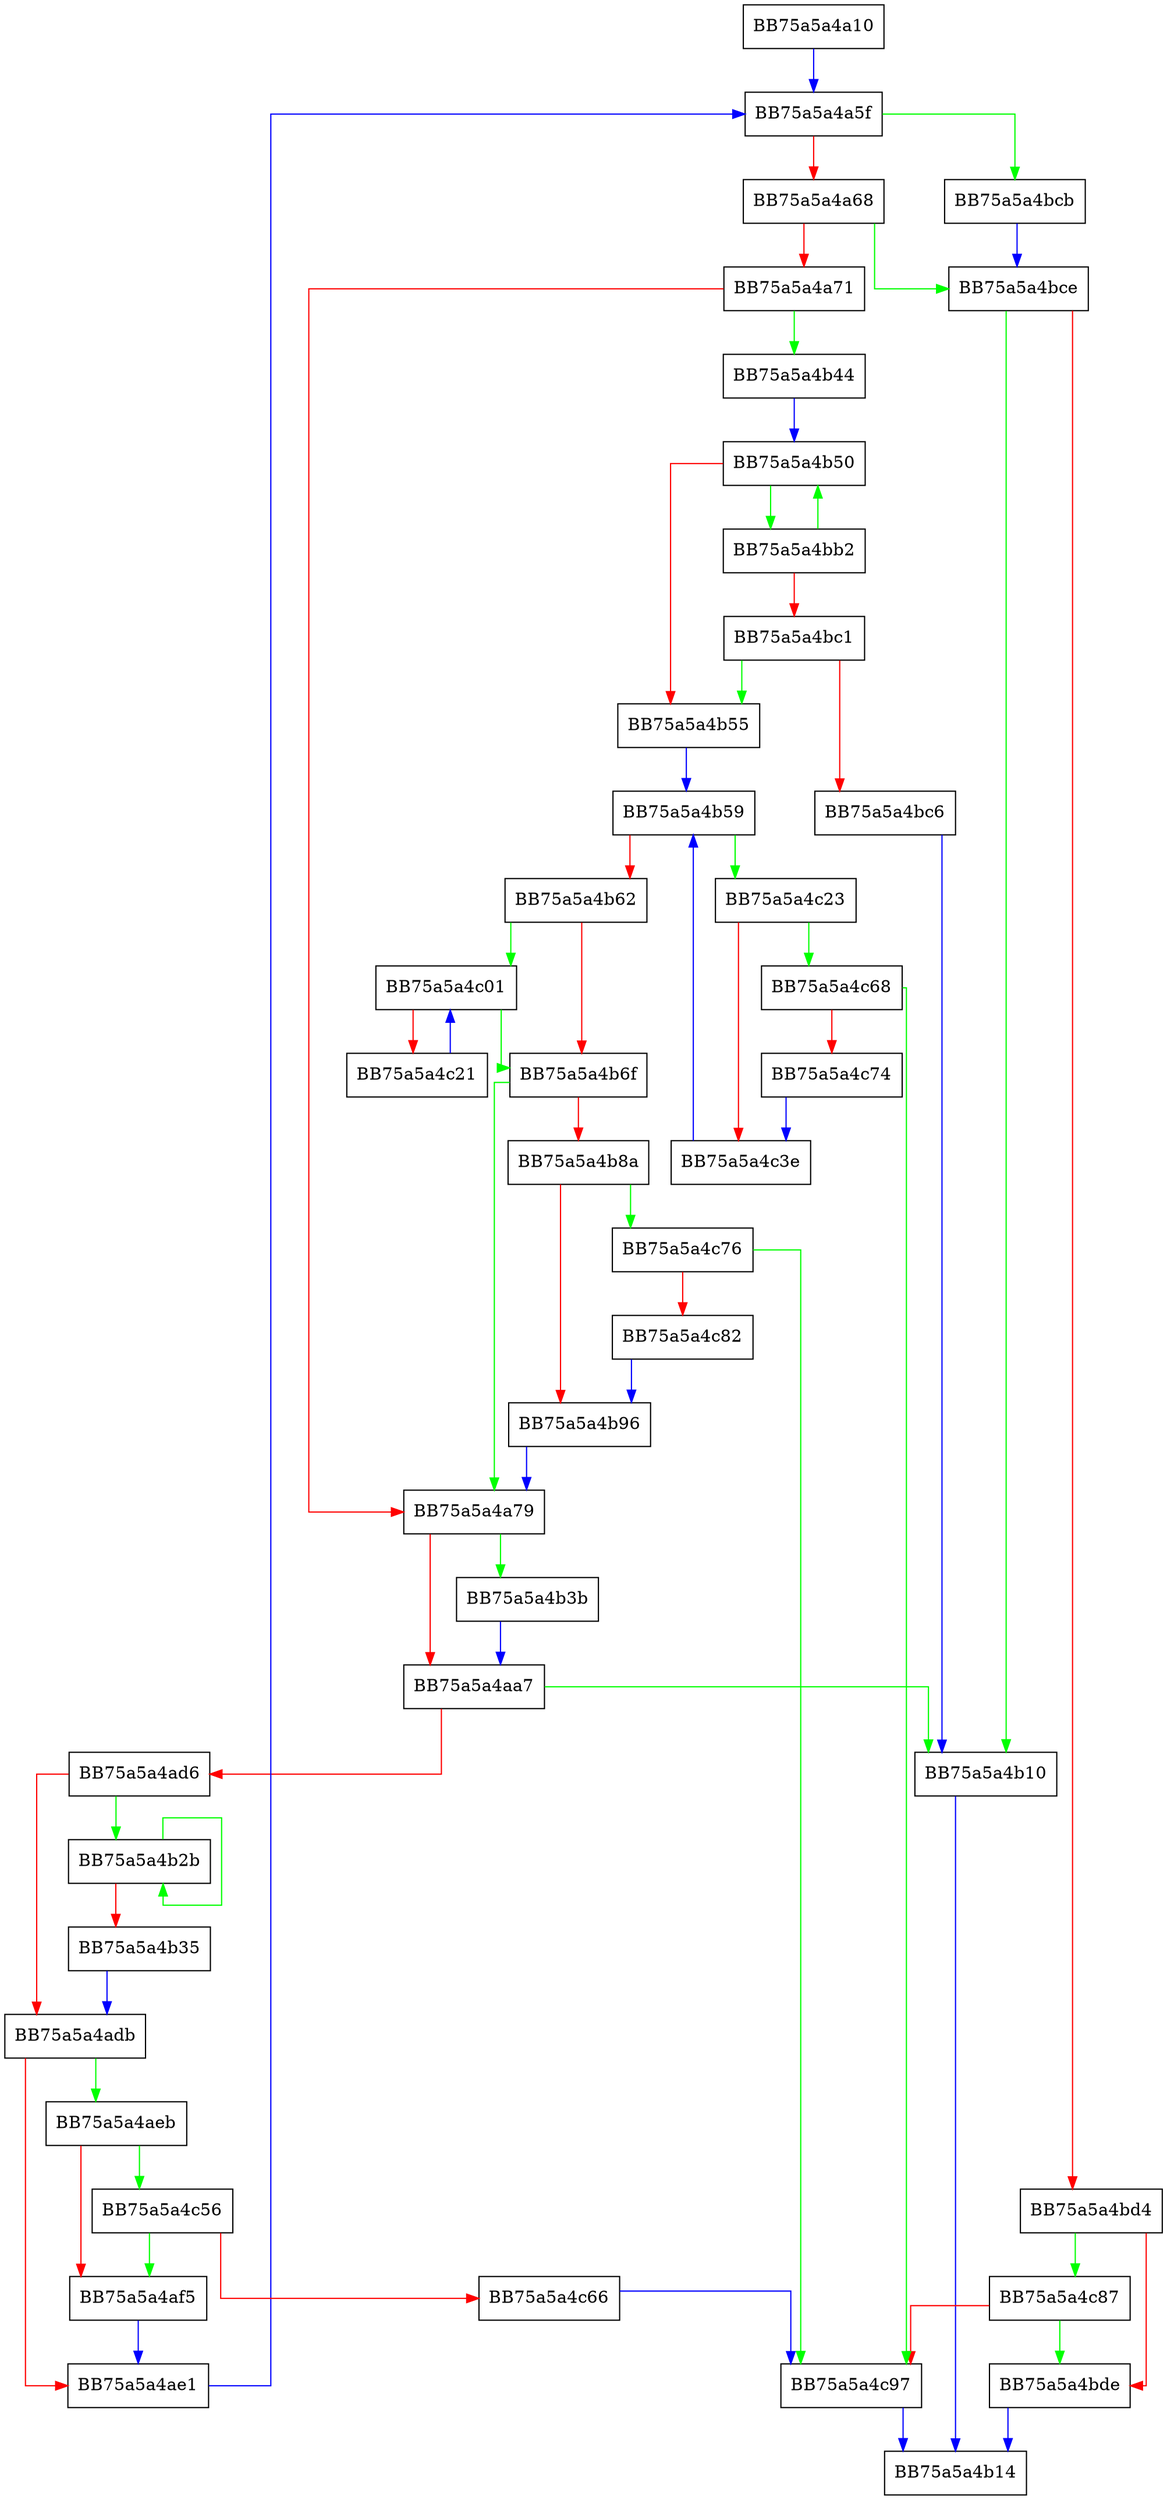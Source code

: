 digraph FSE_writeNCount_generic {
  node [shape="box"];
  graph [splines=ortho];
  BB75a5a4a10 -> BB75a5a4a5f [color="blue"];
  BB75a5a4a5f -> BB75a5a4bcb [color="green"];
  BB75a5a4a5f -> BB75a5a4a68 [color="red"];
  BB75a5a4a68 -> BB75a5a4bce [color="green"];
  BB75a5a4a68 -> BB75a5a4a71 [color="red"];
  BB75a5a4a71 -> BB75a5a4b44 [color="green"];
  BB75a5a4a71 -> BB75a5a4a79 [color="red"];
  BB75a5a4a79 -> BB75a5a4b3b [color="green"];
  BB75a5a4a79 -> BB75a5a4aa7 [color="red"];
  BB75a5a4aa7 -> BB75a5a4b10 [color="green"];
  BB75a5a4aa7 -> BB75a5a4ad6 [color="red"];
  BB75a5a4ad6 -> BB75a5a4b2b [color="green"];
  BB75a5a4ad6 -> BB75a5a4adb [color="red"];
  BB75a5a4adb -> BB75a5a4aeb [color="green"];
  BB75a5a4adb -> BB75a5a4ae1 [color="red"];
  BB75a5a4ae1 -> BB75a5a4a5f [color="blue"];
  BB75a5a4aeb -> BB75a5a4c56 [color="green"];
  BB75a5a4aeb -> BB75a5a4af5 [color="red"];
  BB75a5a4af5 -> BB75a5a4ae1 [color="blue"];
  BB75a5a4b10 -> BB75a5a4b14 [color="blue"];
  BB75a5a4b2b -> BB75a5a4b2b [color="green"];
  BB75a5a4b2b -> BB75a5a4b35 [color="red"];
  BB75a5a4b35 -> BB75a5a4adb [color="blue"];
  BB75a5a4b3b -> BB75a5a4aa7 [color="blue"];
  BB75a5a4b44 -> BB75a5a4b50 [color="blue"];
  BB75a5a4b50 -> BB75a5a4bb2 [color="green"];
  BB75a5a4b50 -> BB75a5a4b55 [color="red"];
  BB75a5a4b55 -> BB75a5a4b59 [color="blue"];
  BB75a5a4b59 -> BB75a5a4c23 [color="green"];
  BB75a5a4b59 -> BB75a5a4b62 [color="red"];
  BB75a5a4b62 -> BB75a5a4c01 [color="green"];
  BB75a5a4b62 -> BB75a5a4b6f [color="red"];
  BB75a5a4b6f -> BB75a5a4a79 [color="green"];
  BB75a5a4b6f -> BB75a5a4b8a [color="red"];
  BB75a5a4b8a -> BB75a5a4c76 [color="green"];
  BB75a5a4b8a -> BB75a5a4b96 [color="red"];
  BB75a5a4b96 -> BB75a5a4a79 [color="blue"];
  BB75a5a4bb2 -> BB75a5a4b50 [color="green"];
  BB75a5a4bb2 -> BB75a5a4bc1 [color="red"];
  BB75a5a4bc1 -> BB75a5a4b55 [color="green"];
  BB75a5a4bc1 -> BB75a5a4bc6 [color="red"];
  BB75a5a4bc6 -> BB75a5a4b10 [color="blue"];
  BB75a5a4bcb -> BB75a5a4bce [color="blue"];
  BB75a5a4bce -> BB75a5a4b10 [color="green"];
  BB75a5a4bce -> BB75a5a4bd4 [color="red"];
  BB75a5a4bd4 -> BB75a5a4c87 [color="green"];
  BB75a5a4bd4 -> BB75a5a4bde [color="red"];
  BB75a5a4bde -> BB75a5a4b14 [color="blue"];
  BB75a5a4c01 -> BB75a5a4b6f [color="green"];
  BB75a5a4c01 -> BB75a5a4c21 [color="red"];
  BB75a5a4c21 -> BB75a5a4c01 [color="blue"];
  BB75a5a4c23 -> BB75a5a4c68 [color="green"];
  BB75a5a4c23 -> BB75a5a4c3e [color="red"];
  BB75a5a4c3e -> BB75a5a4b59 [color="blue"];
  BB75a5a4c56 -> BB75a5a4af5 [color="green"];
  BB75a5a4c56 -> BB75a5a4c66 [color="red"];
  BB75a5a4c66 -> BB75a5a4c97 [color="blue"];
  BB75a5a4c68 -> BB75a5a4c97 [color="green"];
  BB75a5a4c68 -> BB75a5a4c74 [color="red"];
  BB75a5a4c74 -> BB75a5a4c3e [color="blue"];
  BB75a5a4c76 -> BB75a5a4c97 [color="green"];
  BB75a5a4c76 -> BB75a5a4c82 [color="red"];
  BB75a5a4c82 -> BB75a5a4b96 [color="blue"];
  BB75a5a4c87 -> BB75a5a4bde [color="green"];
  BB75a5a4c87 -> BB75a5a4c97 [color="red"];
  BB75a5a4c97 -> BB75a5a4b14 [color="blue"];
}